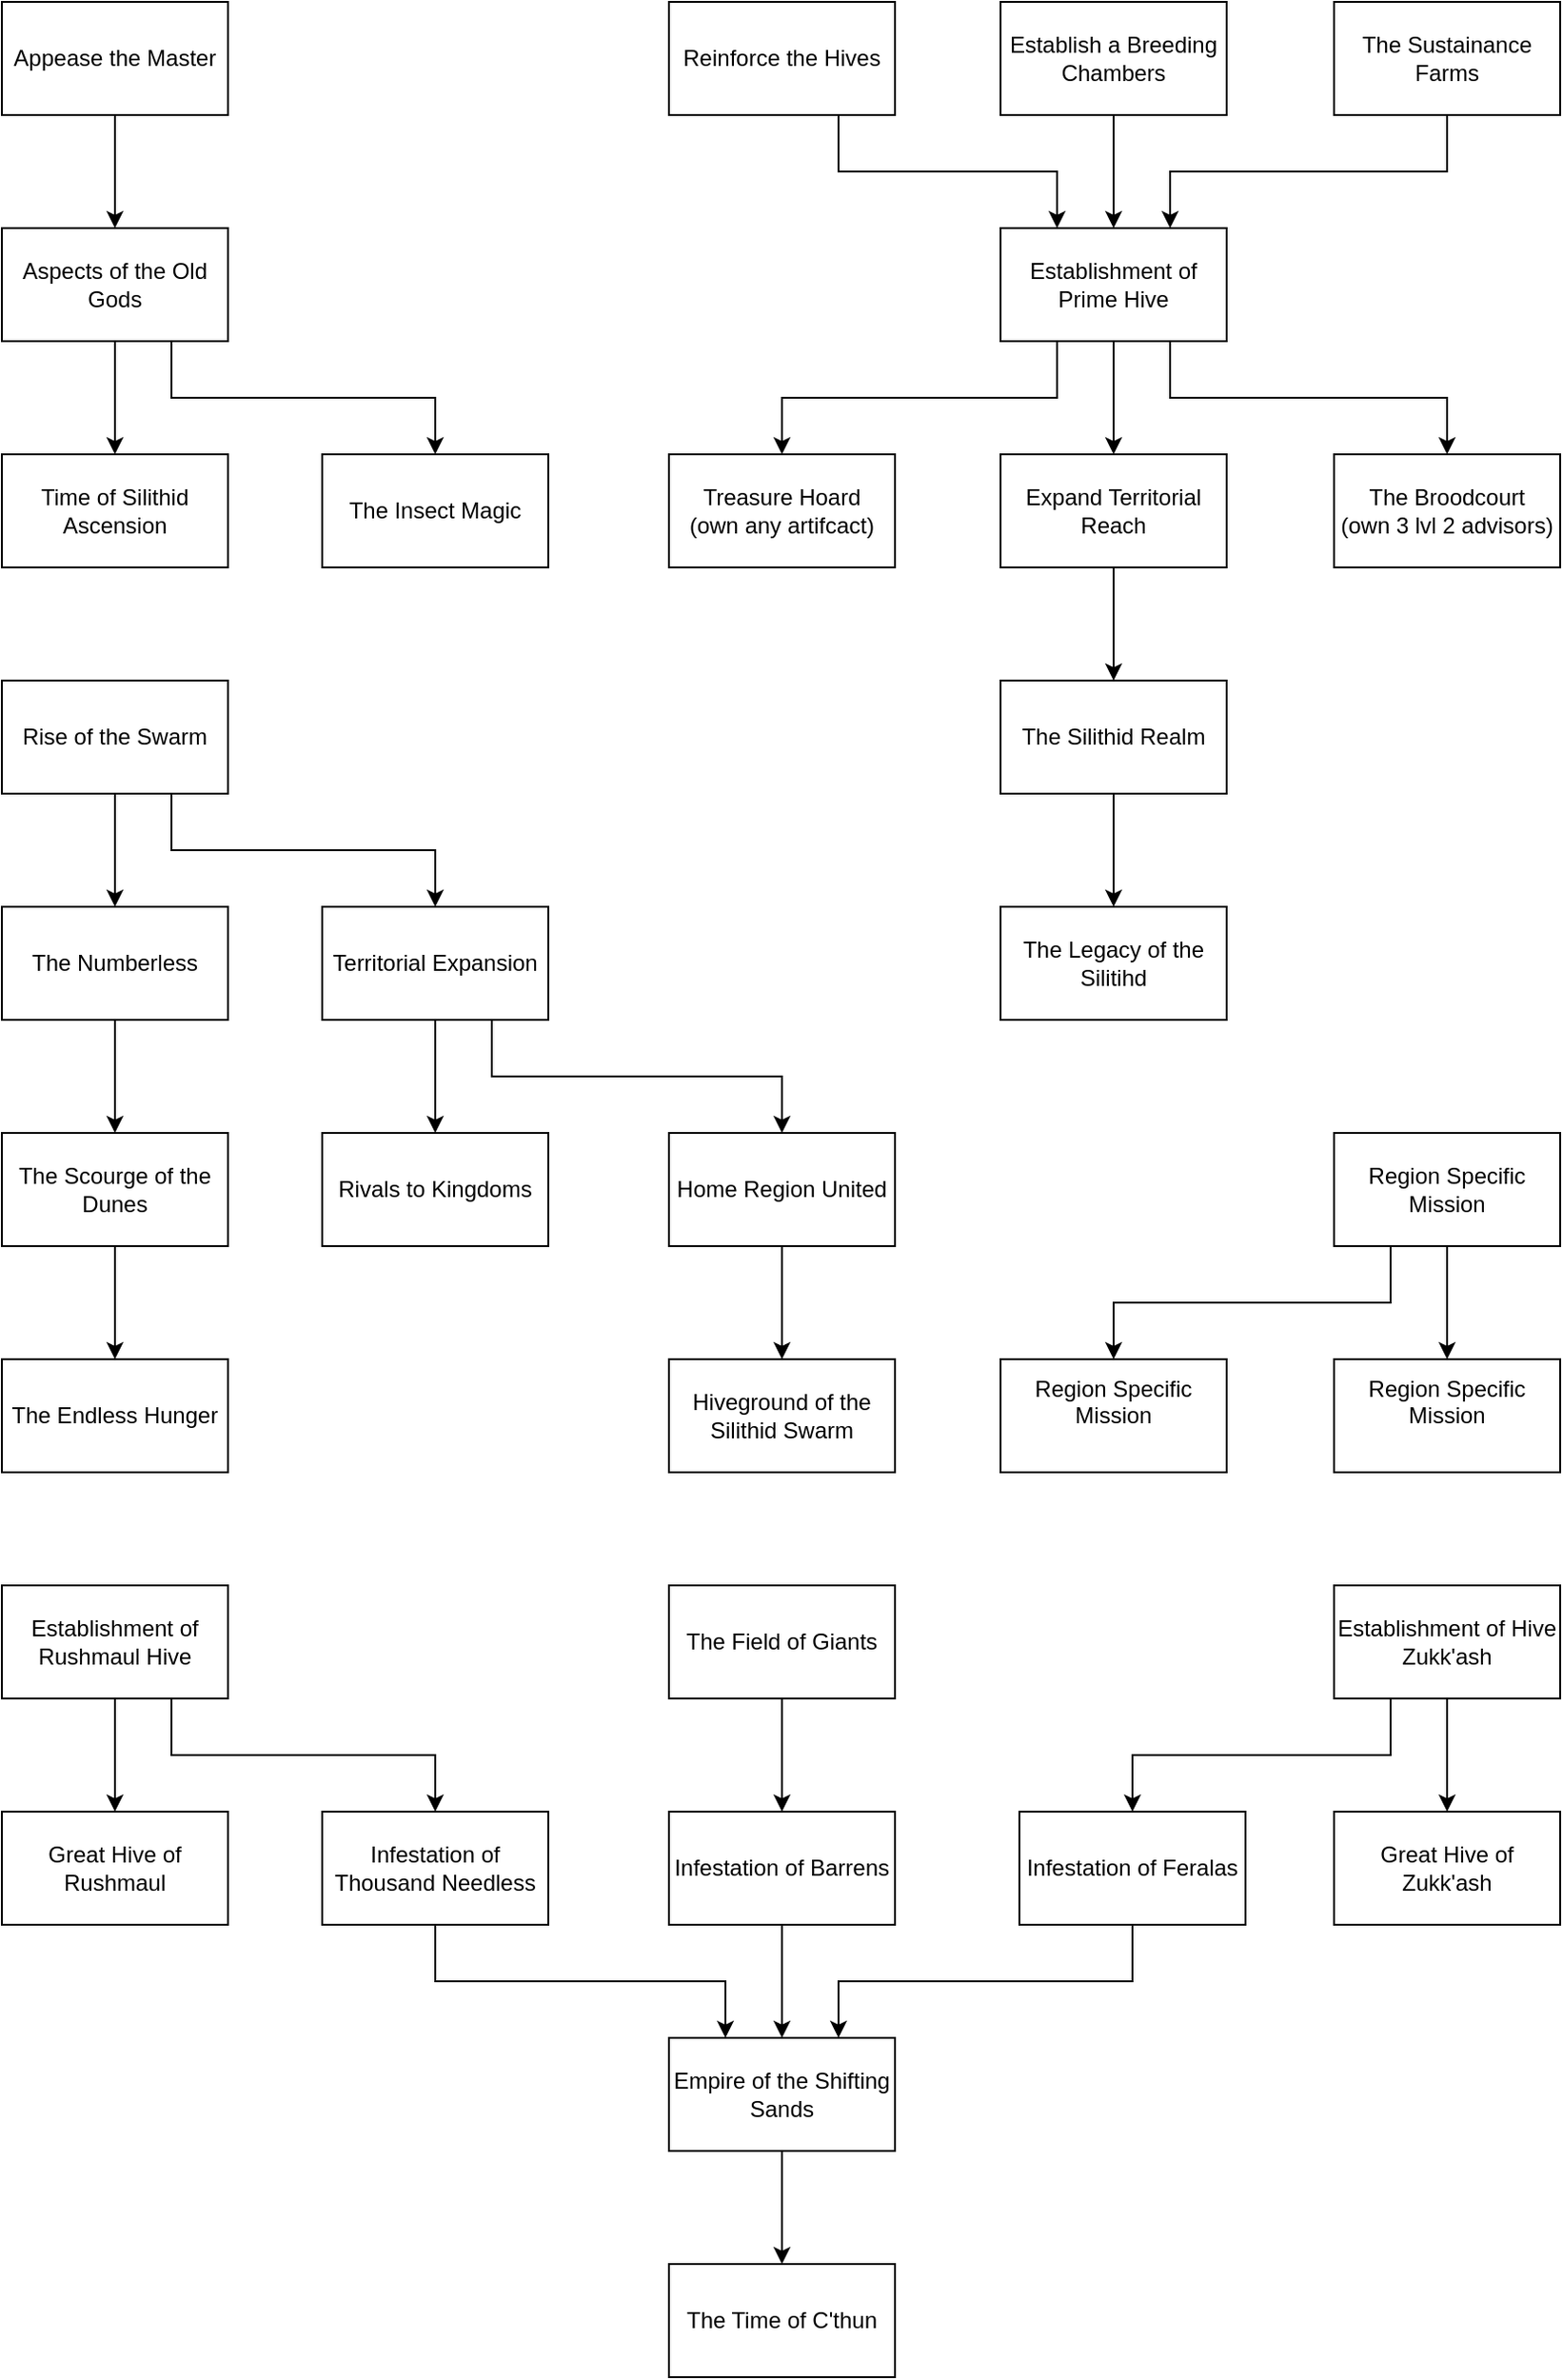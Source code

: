 <mxfile version="27.1.6">
  <diagram name="Strona-1" id="QNSl3CrwNR8Y7I3661bO">
    <mxGraphModel dx="1426" dy="758" grid="1" gridSize="10" guides="1" tooltips="1" connect="1" arrows="1" fold="1" page="1" pageScale="1" pageWidth="827" pageHeight="1169" math="0" shadow="0">
      <root>
        <mxCell id="0" />
        <mxCell id="1" parent="0" />
        <mxCell id="GE8Pgm--XPJ9mxeSZvyY-7" style="edgeStyle=orthogonalEdgeStyle;rounded=0;orthogonalLoop=1;jettySize=auto;html=1;exitX=0.75;exitY=1;exitDx=0;exitDy=0;entryX=0.25;entryY=0;entryDx=0;entryDy=0;" edge="1" parent="1" source="GE8Pgm--XPJ9mxeSZvyY-1" target="GE8Pgm--XPJ9mxeSZvyY-6">
          <mxGeometry relative="1" as="geometry" />
        </mxCell>
        <mxCell id="GE8Pgm--XPJ9mxeSZvyY-1" value="Reinforce the Hives" style="rounded=0;whiteSpace=wrap;html=1;" vertex="1" parent="1">
          <mxGeometry x="354" width="120" height="60" as="geometry" />
        </mxCell>
        <mxCell id="GE8Pgm--XPJ9mxeSZvyY-11" style="edgeStyle=orthogonalEdgeStyle;rounded=0;orthogonalLoop=1;jettySize=auto;html=1;exitX=0.5;exitY=1;exitDx=0;exitDy=0;" edge="1" parent="1" source="GE8Pgm--XPJ9mxeSZvyY-2" target="GE8Pgm--XPJ9mxeSZvyY-10">
          <mxGeometry relative="1" as="geometry" />
        </mxCell>
        <mxCell id="GE8Pgm--XPJ9mxeSZvyY-2" value="Appease the Master" style="rounded=0;whiteSpace=wrap;html=1;" vertex="1" parent="1">
          <mxGeometry width="120" height="60" as="geometry" />
        </mxCell>
        <mxCell id="GE8Pgm--XPJ9mxeSZvyY-9" style="edgeStyle=orthogonalEdgeStyle;rounded=0;orthogonalLoop=1;jettySize=auto;html=1;exitX=0.5;exitY=1;exitDx=0;exitDy=0;entryX=0.75;entryY=0;entryDx=0;entryDy=0;" edge="1" parent="1" source="GE8Pgm--XPJ9mxeSZvyY-3" target="GE8Pgm--XPJ9mxeSZvyY-6">
          <mxGeometry relative="1" as="geometry" />
        </mxCell>
        <mxCell id="GE8Pgm--XPJ9mxeSZvyY-3" value="The Sustainance Farms" style="rounded=0;whiteSpace=wrap;html=1;" vertex="1" parent="1">
          <mxGeometry x="707" width="120" height="60" as="geometry" />
        </mxCell>
        <mxCell id="GE8Pgm--XPJ9mxeSZvyY-8" style="edgeStyle=orthogonalEdgeStyle;rounded=0;orthogonalLoop=1;jettySize=auto;html=1;exitX=0.5;exitY=1;exitDx=0;exitDy=0;" edge="1" parent="1" source="GE8Pgm--XPJ9mxeSZvyY-5" target="GE8Pgm--XPJ9mxeSZvyY-6">
          <mxGeometry relative="1" as="geometry" />
        </mxCell>
        <mxCell id="GE8Pgm--XPJ9mxeSZvyY-5" value="Establish a Breeding Chambers" style="rounded=0;whiteSpace=wrap;html=1;" vertex="1" parent="1">
          <mxGeometry x="530" width="120" height="60" as="geometry" />
        </mxCell>
        <mxCell id="GE8Pgm--XPJ9mxeSZvyY-18" style="edgeStyle=orthogonalEdgeStyle;rounded=0;orthogonalLoop=1;jettySize=auto;html=1;exitX=0.5;exitY=1;exitDx=0;exitDy=0;" edge="1" parent="1" source="GE8Pgm--XPJ9mxeSZvyY-6" target="GE8Pgm--XPJ9mxeSZvyY-14">
          <mxGeometry relative="1" as="geometry" />
        </mxCell>
        <mxCell id="GE8Pgm--XPJ9mxeSZvyY-19" style="edgeStyle=orthogonalEdgeStyle;rounded=0;orthogonalLoop=1;jettySize=auto;html=1;exitX=0.75;exitY=1;exitDx=0;exitDy=0;" edge="1" parent="1" source="GE8Pgm--XPJ9mxeSZvyY-6" target="GE8Pgm--XPJ9mxeSZvyY-15">
          <mxGeometry relative="1" as="geometry" />
        </mxCell>
        <mxCell id="GE8Pgm--XPJ9mxeSZvyY-20" style="edgeStyle=orthogonalEdgeStyle;rounded=0;orthogonalLoop=1;jettySize=auto;html=1;exitX=0.25;exitY=1;exitDx=0;exitDy=0;" edge="1" parent="1" source="GE8Pgm--XPJ9mxeSZvyY-6" target="GE8Pgm--XPJ9mxeSZvyY-16">
          <mxGeometry relative="1" as="geometry" />
        </mxCell>
        <mxCell id="GE8Pgm--XPJ9mxeSZvyY-6" value="Establishment of Prime Hive" style="rounded=0;whiteSpace=wrap;html=1;" vertex="1" parent="1">
          <mxGeometry x="530" y="120" width="120" height="60" as="geometry" />
        </mxCell>
        <mxCell id="GE8Pgm--XPJ9mxeSZvyY-13" style="edgeStyle=orthogonalEdgeStyle;rounded=0;orthogonalLoop=1;jettySize=auto;html=1;exitX=0.5;exitY=1;exitDx=0;exitDy=0;" edge="1" parent="1" source="GE8Pgm--XPJ9mxeSZvyY-10" target="GE8Pgm--XPJ9mxeSZvyY-12">
          <mxGeometry relative="1" as="geometry" />
        </mxCell>
        <mxCell id="GE8Pgm--XPJ9mxeSZvyY-40" style="edgeStyle=orthogonalEdgeStyle;rounded=0;orthogonalLoop=1;jettySize=auto;html=1;exitX=0.75;exitY=1;exitDx=0;exitDy=0;" edge="1" parent="1" source="GE8Pgm--XPJ9mxeSZvyY-10" target="GE8Pgm--XPJ9mxeSZvyY-39">
          <mxGeometry relative="1" as="geometry" />
        </mxCell>
        <mxCell id="GE8Pgm--XPJ9mxeSZvyY-10" value="Aspects of the Old Gods" style="rounded=0;whiteSpace=wrap;html=1;" vertex="1" parent="1">
          <mxGeometry y="120" width="120" height="60" as="geometry" />
        </mxCell>
        <mxCell id="GE8Pgm--XPJ9mxeSZvyY-12" value="Time of Silithid Ascension" style="rounded=0;whiteSpace=wrap;html=1;" vertex="1" parent="1">
          <mxGeometry y="240" width="120" height="60" as="geometry" />
        </mxCell>
        <mxCell id="GE8Pgm--XPJ9mxeSZvyY-21" style="edgeStyle=orthogonalEdgeStyle;rounded=0;orthogonalLoop=1;jettySize=auto;html=1;" edge="1" parent="1" source="GE8Pgm--XPJ9mxeSZvyY-14" target="GE8Pgm--XPJ9mxeSZvyY-17">
          <mxGeometry relative="1" as="geometry" />
        </mxCell>
        <mxCell id="GE8Pgm--XPJ9mxeSZvyY-14" value="Expand Territorial Reach" style="rounded=0;whiteSpace=wrap;html=1;" vertex="1" parent="1">
          <mxGeometry x="530" y="240" width="120" height="60" as="geometry" />
        </mxCell>
        <mxCell id="GE8Pgm--XPJ9mxeSZvyY-15" value="The Broodcourt&lt;br&gt;(own 3 lvl 2 advisors)" style="rounded=0;whiteSpace=wrap;html=1;" vertex="1" parent="1">
          <mxGeometry x="707" y="240" width="120" height="60" as="geometry" />
        </mxCell>
        <mxCell id="GE8Pgm--XPJ9mxeSZvyY-16" value="Treasure Hoard&lt;br&gt;(own any artifcact)" style="rounded=0;whiteSpace=wrap;html=1;" vertex="1" parent="1">
          <mxGeometry x="354" y="240" width="120" height="60" as="geometry" />
        </mxCell>
        <mxCell id="GE8Pgm--XPJ9mxeSZvyY-23" style="edgeStyle=orthogonalEdgeStyle;rounded=0;orthogonalLoop=1;jettySize=auto;html=1;exitX=0.5;exitY=1;exitDx=0;exitDy=0;" edge="1" parent="1" source="GE8Pgm--XPJ9mxeSZvyY-17" target="GE8Pgm--XPJ9mxeSZvyY-22">
          <mxGeometry relative="1" as="geometry" />
        </mxCell>
        <mxCell id="GE8Pgm--XPJ9mxeSZvyY-17" value="The Silithid Realm" style="rounded=0;whiteSpace=wrap;html=1;" vertex="1" parent="1">
          <mxGeometry x="530" y="360" width="120" height="60" as="geometry" />
        </mxCell>
        <mxCell id="GE8Pgm--XPJ9mxeSZvyY-22" value="The Legacy of the Silitihd" style="rounded=0;whiteSpace=wrap;html=1;" vertex="1" parent="1">
          <mxGeometry x="530" y="480" width="120" height="60" as="geometry" />
        </mxCell>
        <mxCell id="GE8Pgm--XPJ9mxeSZvyY-27" style="edgeStyle=orthogonalEdgeStyle;rounded=0;orthogonalLoop=1;jettySize=auto;html=1;exitX=0.5;exitY=1;exitDx=0;exitDy=0;" edge="1" parent="1" source="GE8Pgm--XPJ9mxeSZvyY-24" target="GE8Pgm--XPJ9mxeSZvyY-25">
          <mxGeometry relative="1" as="geometry" />
        </mxCell>
        <mxCell id="GE8Pgm--XPJ9mxeSZvyY-28" style="edgeStyle=orthogonalEdgeStyle;rounded=0;orthogonalLoop=1;jettySize=auto;html=1;exitX=0.75;exitY=1;exitDx=0;exitDy=0;" edge="1" parent="1" source="GE8Pgm--XPJ9mxeSZvyY-24" target="GE8Pgm--XPJ9mxeSZvyY-26">
          <mxGeometry relative="1" as="geometry" />
        </mxCell>
        <mxCell id="GE8Pgm--XPJ9mxeSZvyY-24" value="Rise of the Swarm" style="rounded=0;whiteSpace=wrap;html=1;" vertex="1" parent="1">
          <mxGeometry y="360" width="120" height="60" as="geometry" />
        </mxCell>
        <mxCell id="GE8Pgm--XPJ9mxeSZvyY-30" style="edgeStyle=orthogonalEdgeStyle;rounded=0;orthogonalLoop=1;jettySize=auto;html=1;exitX=0.5;exitY=1;exitDx=0;exitDy=0;" edge="1" parent="1" source="GE8Pgm--XPJ9mxeSZvyY-25" target="GE8Pgm--XPJ9mxeSZvyY-29">
          <mxGeometry relative="1" as="geometry" />
        </mxCell>
        <mxCell id="GE8Pgm--XPJ9mxeSZvyY-25" value="The Numberless" style="rounded=0;whiteSpace=wrap;html=1;" vertex="1" parent="1">
          <mxGeometry y="480" width="120" height="60" as="geometry" />
        </mxCell>
        <mxCell id="GE8Pgm--XPJ9mxeSZvyY-32" style="edgeStyle=orthogonalEdgeStyle;rounded=0;orthogonalLoop=1;jettySize=auto;html=1;exitX=0.5;exitY=1;exitDx=0;exitDy=0;" edge="1" parent="1" source="GE8Pgm--XPJ9mxeSZvyY-26" target="GE8Pgm--XPJ9mxeSZvyY-31">
          <mxGeometry relative="1" as="geometry" />
        </mxCell>
        <mxCell id="GE8Pgm--XPJ9mxeSZvyY-34" style="edgeStyle=orthogonalEdgeStyle;rounded=0;orthogonalLoop=1;jettySize=auto;html=1;exitX=0.75;exitY=1;exitDx=0;exitDy=0;" edge="1" parent="1" source="GE8Pgm--XPJ9mxeSZvyY-26" target="GE8Pgm--XPJ9mxeSZvyY-33">
          <mxGeometry relative="1" as="geometry" />
        </mxCell>
        <mxCell id="GE8Pgm--XPJ9mxeSZvyY-26" value="Territorial Expansion" style="rounded=0;whiteSpace=wrap;html=1;" vertex="1" parent="1">
          <mxGeometry x="170" y="480" width="120" height="60" as="geometry" />
        </mxCell>
        <mxCell id="GE8Pgm--XPJ9mxeSZvyY-38" style="edgeStyle=orthogonalEdgeStyle;rounded=0;orthogonalLoop=1;jettySize=auto;html=1;exitX=0.5;exitY=1;exitDx=0;exitDy=0;" edge="1" parent="1" source="GE8Pgm--XPJ9mxeSZvyY-29" target="GE8Pgm--XPJ9mxeSZvyY-37">
          <mxGeometry relative="1" as="geometry" />
        </mxCell>
        <mxCell id="GE8Pgm--XPJ9mxeSZvyY-29" value="The Scourge of the Dunes" style="rounded=0;whiteSpace=wrap;html=1;" vertex="1" parent="1">
          <mxGeometry y="600" width="120" height="60" as="geometry" />
        </mxCell>
        <mxCell id="GE8Pgm--XPJ9mxeSZvyY-31" value="Rivals to Kingdoms" style="rounded=0;whiteSpace=wrap;html=1;" vertex="1" parent="1">
          <mxGeometry x="170" y="600" width="120" height="60" as="geometry" />
        </mxCell>
        <mxCell id="GE8Pgm--XPJ9mxeSZvyY-36" style="edgeStyle=orthogonalEdgeStyle;rounded=0;orthogonalLoop=1;jettySize=auto;html=1;exitX=0.5;exitY=1;exitDx=0;exitDy=0;" edge="1" parent="1" source="GE8Pgm--XPJ9mxeSZvyY-33" target="GE8Pgm--XPJ9mxeSZvyY-35">
          <mxGeometry relative="1" as="geometry" />
        </mxCell>
        <mxCell id="GE8Pgm--XPJ9mxeSZvyY-33" value="Home Region United" style="rounded=0;whiteSpace=wrap;html=1;" vertex="1" parent="1">
          <mxGeometry x="354" y="600" width="120" height="60" as="geometry" />
        </mxCell>
        <mxCell id="GE8Pgm--XPJ9mxeSZvyY-35" value="Hiveground of the Silithid Swarm" style="rounded=0;whiteSpace=wrap;html=1;" vertex="1" parent="1">
          <mxGeometry x="354" y="720" width="120" height="60" as="geometry" />
        </mxCell>
        <mxCell id="GE8Pgm--XPJ9mxeSZvyY-37" value="The Endless Hunger" style="rounded=0;whiteSpace=wrap;html=1;" vertex="1" parent="1">
          <mxGeometry y="720" width="120" height="60" as="geometry" />
        </mxCell>
        <mxCell id="GE8Pgm--XPJ9mxeSZvyY-39" value="The Insect Magic" style="rounded=0;whiteSpace=wrap;html=1;" vertex="1" parent="1">
          <mxGeometry x="170" y="240" width="120" height="60" as="geometry" />
        </mxCell>
        <mxCell id="GE8Pgm--XPJ9mxeSZvyY-75" style="edgeStyle=orthogonalEdgeStyle;rounded=0;orthogonalLoop=1;jettySize=auto;html=1;exitX=0.5;exitY=1;exitDx=0;exitDy=0;entryX=0.5;entryY=0;entryDx=0;entryDy=0;" edge="1" parent="1" source="GE8Pgm--XPJ9mxeSZvyY-42" target="GE8Pgm--XPJ9mxeSZvyY-70">
          <mxGeometry relative="1" as="geometry" />
        </mxCell>
        <mxCell id="GE8Pgm--XPJ9mxeSZvyY-76" style="edgeStyle=orthogonalEdgeStyle;rounded=0;orthogonalLoop=1;jettySize=auto;html=1;exitX=0.75;exitY=1;exitDx=0;exitDy=0;" edge="1" parent="1" source="GE8Pgm--XPJ9mxeSZvyY-42" target="GE8Pgm--XPJ9mxeSZvyY-45">
          <mxGeometry relative="1" as="geometry" />
        </mxCell>
        <mxCell id="GE8Pgm--XPJ9mxeSZvyY-42" value="Establishment of Rushmaul Hive" style="rounded=0;whiteSpace=wrap;html=1;" vertex="1" parent="1">
          <mxGeometry y="840" width="120" height="60" as="geometry" />
        </mxCell>
        <mxCell id="GE8Pgm--XPJ9mxeSZvyY-72" style="edgeStyle=orthogonalEdgeStyle;rounded=0;orthogonalLoop=1;jettySize=auto;html=1;exitX=0.25;exitY=1;exitDx=0;exitDy=0;" edge="1" parent="1" source="GE8Pgm--XPJ9mxeSZvyY-43" target="GE8Pgm--XPJ9mxeSZvyY-48">
          <mxGeometry relative="1" as="geometry" />
        </mxCell>
        <mxCell id="GE8Pgm--XPJ9mxeSZvyY-73" style="edgeStyle=orthogonalEdgeStyle;rounded=0;orthogonalLoop=1;jettySize=auto;html=1;exitX=0.5;exitY=1;exitDx=0;exitDy=0;" edge="1" parent="1" source="GE8Pgm--XPJ9mxeSZvyY-43" target="GE8Pgm--XPJ9mxeSZvyY-71">
          <mxGeometry relative="1" as="geometry" />
        </mxCell>
        <mxCell id="GE8Pgm--XPJ9mxeSZvyY-43" value="Establishment of Hive Zukk&#39;ash" style="rounded=0;whiteSpace=wrap;html=1;" vertex="1" parent="1">
          <mxGeometry x="707" y="840" width="120" height="60" as="geometry" />
        </mxCell>
        <mxCell id="GE8Pgm--XPJ9mxeSZvyY-77" style="edgeStyle=orthogonalEdgeStyle;rounded=0;orthogonalLoop=1;jettySize=auto;html=1;exitX=0.5;exitY=1;exitDx=0;exitDy=0;entryX=0.25;entryY=0;entryDx=0;entryDy=0;" edge="1" parent="1" source="GE8Pgm--XPJ9mxeSZvyY-45" target="GE8Pgm--XPJ9mxeSZvyY-66">
          <mxGeometry relative="1" as="geometry" />
        </mxCell>
        <mxCell id="GE8Pgm--XPJ9mxeSZvyY-45" value="Infestation of Thousand Needless" style="rounded=0;whiteSpace=wrap;html=1;" vertex="1" parent="1">
          <mxGeometry x="170" y="960" width="120" height="60" as="geometry" />
        </mxCell>
        <mxCell id="GE8Pgm--XPJ9mxeSZvyY-78" style="edgeStyle=orthogonalEdgeStyle;rounded=0;orthogonalLoop=1;jettySize=auto;html=1;exitX=0.5;exitY=1;exitDx=0;exitDy=0;entryX=0.75;entryY=0;entryDx=0;entryDy=0;" edge="1" parent="1" source="GE8Pgm--XPJ9mxeSZvyY-48" target="GE8Pgm--XPJ9mxeSZvyY-66">
          <mxGeometry relative="1" as="geometry" />
        </mxCell>
        <mxCell id="GE8Pgm--XPJ9mxeSZvyY-48" value="Infestation of Feralas" style="rounded=0;whiteSpace=wrap;html=1;" vertex="1" parent="1">
          <mxGeometry x="540" y="960" width="120" height="60" as="geometry" />
        </mxCell>
        <mxCell id="GE8Pgm--XPJ9mxeSZvyY-65" style="edgeStyle=orthogonalEdgeStyle;rounded=0;orthogonalLoop=1;jettySize=auto;html=1;exitX=0.5;exitY=1;exitDx=0;exitDy=0;" edge="1" parent="1" source="GE8Pgm--XPJ9mxeSZvyY-63" target="GE8Pgm--XPJ9mxeSZvyY-64">
          <mxGeometry relative="1" as="geometry" />
        </mxCell>
        <mxCell id="GE8Pgm--XPJ9mxeSZvyY-63" value="The Field of Giants" style="rounded=0;whiteSpace=wrap;html=1;" vertex="1" parent="1">
          <mxGeometry x="354" y="840" width="120" height="60" as="geometry" />
        </mxCell>
        <mxCell id="GE8Pgm--XPJ9mxeSZvyY-69" style="edgeStyle=orthogonalEdgeStyle;rounded=0;orthogonalLoop=1;jettySize=auto;html=1;exitX=0.5;exitY=1;exitDx=0;exitDy=0;" edge="1" parent="1" source="GE8Pgm--XPJ9mxeSZvyY-64" target="GE8Pgm--XPJ9mxeSZvyY-66">
          <mxGeometry relative="1" as="geometry" />
        </mxCell>
        <mxCell id="GE8Pgm--XPJ9mxeSZvyY-64" value="Infestation of Barrens" style="rounded=0;whiteSpace=wrap;html=1;" vertex="1" parent="1">
          <mxGeometry x="354" y="960" width="120" height="60" as="geometry" />
        </mxCell>
        <mxCell id="GE8Pgm--XPJ9mxeSZvyY-80" style="edgeStyle=orthogonalEdgeStyle;rounded=0;orthogonalLoop=1;jettySize=auto;html=1;exitX=0.5;exitY=1;exitDx=0;exitDy=0;" edge="1" parent="1" source="GE8Pgm--XPJ9mxeSZvyY-66" target="GE8Pgm--XPJ9mxeSZvyY-79">
          <mxGeometry relative="1" as="geometry" />
        </mxCell>
        <mxCell id="GE8Pgm--XPJ9mxeSZvyY-66" value="Empire of the Shifting Sands" style="rounded=0;whiteSpace=wrap;html=1;" vertex="1" parent="1">
          <mxGeometry x="354" y="1080" width="120" height="60" as="geometry" />
        </mxCell>
        <mxCell id="GE8Pgm--XPJ9mxeSZvyY-70" value="Great Hive of Rushmaul" style="rounded=0;whiteSpace=wrap;html=1;" vertex="1" parent="1">
          <mxGeometry y="960" width="120" height="60" as="geometry" />
        </mxCell>
        <mxCell id="GE8Pgm--XPJ9mxeSZvyY-71" value="Great Hive of Zukk&#39;ash" style="rounded=0;whiteSpace=wrap;html=1;" vertex="1" parent="1">
          <mxGeometry x="707" y="960" width="120" height="60" as="geometry" />
        </mxCell>
        <mxCell id="GE8Pgm--XPJ9mxeSZvyY-79" value="The Time of C&#39;thun" style="rounded=0;whiteSpace=wrap;html=1;" vertex="1" parent="1">
          <mxGeometry x="354" y="1200" width="120" height="60" as="geometry" />
        </mxCell>
        <mxCell id="GE8Pgm--XPJ9mxeSZvyY-84" style="edgeStyle=orthogonalEdgeStyle;rounded=0;orthogonalLoop=1;jettySize=auto;html=1;" edge="1" parent="1" source="GE8Pgm--XPJ9mxeSZvyY-81" target="GE8Pgm--XPJ9mxeSZvyY-82">
          <mxGeometry relative="1" as="geometry" />
        </mxCell>
        <mxCell id="GE8Pgm--XPJ9mxeSZvyY-85" style="edgeStyle=orthogonalEdgeStyle;rounded=0;orthogonalLoop=1;jettySize=auto;html=1;exitX=0.25;exitY=1;exitDx=0;exitDy=0;" edge="1" parent="1" source="GE8Pgm--XPJ9mxeSZvyY-81" target="GE8Pgm--XPJ9mxeSZvyY-83">
          <mxGeometry relative="1" as="geometry" />
        </mxCell>
        <mxCell id="GE8Pgm--XPJ9mxeSZvyY-81" value="Region Specific Mission" style="rounded=0;whiteSpace=wrap;html=1;" vertex="1" parent="1">
          <mxGeometry x="707" y="600" width="120" height="60" as="geometry" />
        </mxCell>
        <mxCell id="GE8Pgm--XPJ9mxeSZvyY-82" value="&#xa;Region Specific Mission&#xa;&#xa;" style="rounded=0;whiteSpace=wrap;html=1;" vertex="1" parent="1">
          <mxGeometry x="707" y="720" width="120" height="60" as="geometry" />
        </mxCell>
        <mxCell id="GE8Pgm--XPJ9mxeSZvyY-83" value="&#xa;Region Specific Mission&#xa;&#xa;" style="rounded=0;whiteSpace=wrap;html=1;" vertex="1" parent="1">
          <mxGeometry x="530" y="720" width="120" height="60" as="geometry" />
        </mxCell>
      </root>
    </mxGraphModel>
  </diagram>
</mxfile>
